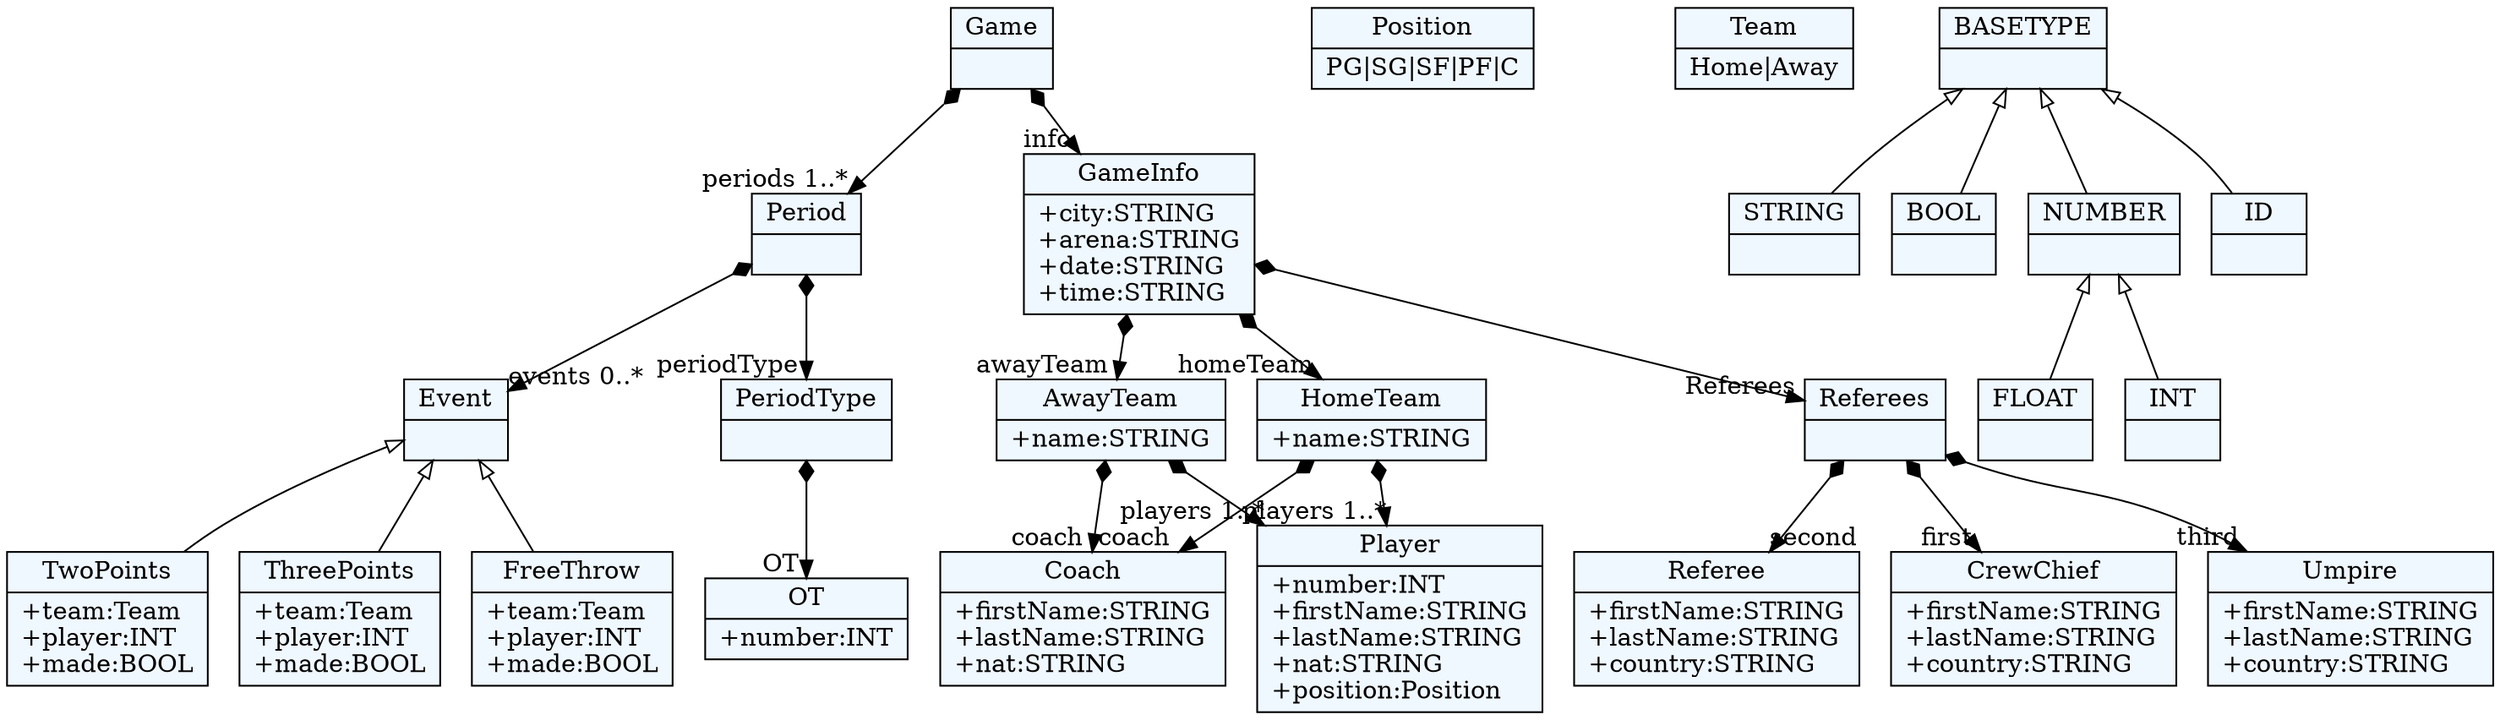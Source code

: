 
    digraph xtext {
    fontname = "Bitstream Vera Sans"
    fontsize = 8
    node[
        shape=record,
        style=filled,
        fillcolor=aliceblue
    ]
    edge[dir=black,arrowtail=empty]


52162608 -> 52163080[arrowtail=diamond, dir=both, headlabel="periodType "]
52162608 -> 52164024[arrowtail=diamond, dir=both, headlabel="events 0..*"]
52162608[ label="{Period|}"]

52164968[ label="{FreeThrow|+team:Team\l+player:INT\l+made:BOOL\l}"]

52143072[ label="{Umpire|+firstName:STRING\l+lastName:STRING\l+country:STRING\l}"]

52142600[ label="{Referee|+firstName:STRING\l+lastName:STRING\l+country:STRING\l}"]

52091712 -> 52092184[arrowtail=diamond, dir=both, headlabel="Referees "]
52091712 -> 52143544[arrowtail=diamond, dir=both, headlabel="homeTeam "]
52091712 -> 52144016[arrowtail=diamond, dir=both, headlabel="awayTeam "]
52091712[ label="{GameInfo|+city:STRING\l+arena:STRING\l+date:STRING\l+time:STRING\l}"]

52163552[ label="{OT|+number:INT\l}"]

52144960[ label="{Position|PG\|SG\|SF\|PF\|C}"]

52165440[ label="{TwoPoints|+team:Team\l+player:INT\l+made:BOOL\l}"]

52092184 -> 52142128[arrowtail=diamond, dir=both, headlabel="first "]
52092184 -> 52142600[arrowtail=diamond, dir=both, headlabel="second "]
52092184 -> 52143072[arrowtail=diamond, dir=both, headlabel="third "]
52092184[ label="{Referees|}"]

52144488[ label="{Player|+number:INT\l+firstName:STRING\l+lastName:STRING\l+nat:STRING\l+position:Position\l}"]

52145432[ label="{Coach|+firstName:STRING\l+lastName:STRING\l+nat:STRING\l}"]

52142128[ label="{CrewChief|+firstName:STRING\l+lastName:STRING\l+country:STRING\l}"]

52163080 -> 52163552[arrowtail=diamond, dir=both, headlabel="OT "]
52163080[ label="{PeriodType|}"]

52144016 -> 52144488[arrowtail=diamond, dir=both, headlabel="players 1..*"]
52144016 -> 52145432[arrowtail=diamond, dir=both, headlabel="coach "]
52144016[ label="{AwayTeam|+name:STRING\l}"]

52143544 -> 52144488[arrowtail=diamond, dir=both, headlabel="players 1..*"]
52143544 -> 52145432[arrowtail=diamond, dir=both, headlabel="coach "]
52143544[ label="{HomeTeam|+name:STRING\l}"]

52164024[ label="{Event|}"]
52164024 -> 52164968 [dir=back]
52164024 -> 52165440 [dir=back]
52164024 -> 52165912 [dir=back]

52164496[ label="{Team|Home\|Away}"]

52091240 -> 52091712[arrowtail=diamond, dir=both, headlabel="info "]
52091240 -> 52162608[arrowtail=diamond, dir=both, headlabel="periods 1..*"]
52091240[ label="{Game|}"]

52165912[ label="{ThreePoints|+team:Team\l+player:INT\l+made:BOOL\l}"]

42931168[ label="{STRING|}"]

42931640[ label="{BOOL|}"]

42933056[ label="{NUMBER|}"]
42933056 -> 42932584 [dir=back]
42933056 -> 42932112 [dir=back]

42932112[ label="{INT|}"]

42932584[ label="{FLOAT|}"]

42933528[ label="{BASETYPE|}"]
42933528 -> 42933056 [dir=back]
42933528 -> 42931640 [dir=back]
42933528 -> 42930696 [dir=back]
42933528 -> 42931168 [dir=back]

42930696[ label="{ID|}"]


}
